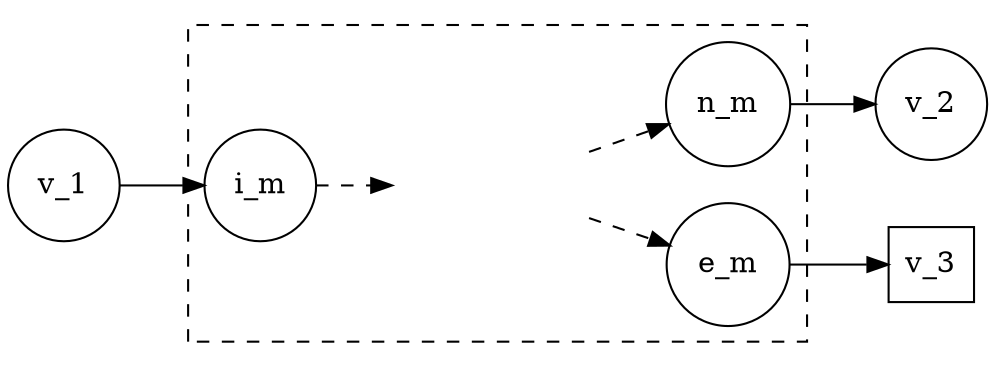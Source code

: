 digraph {
    graph [rankdir=LR];
    node [shape=circle, width=.5];

    v_1    -> i_m    [label=" ", texlbl="$I$"];
    i_m    -> hidden [style=dashed];
    hidden -> n_m    [style=dashed];
    hidden -> e_m    [style=dashed];
    n_m    -> v_2    [label=" ", texlbl="$I$"];
    e_m    -> v_3    [label=" ", texlbl="$I$"];

    subgraph cluster0 {
        style="dashed";

        i_m;
        hidden;
        n_m;
        e_m;
    }

    v_1    [style="state,initial"];
    hidden [shape=plaintext, label=" ", texlbl="$\dotso$", width=1.3];
    v_2    [style="state,accepting"];
    v_3    [style="state,accepting", shape=rect];
}
